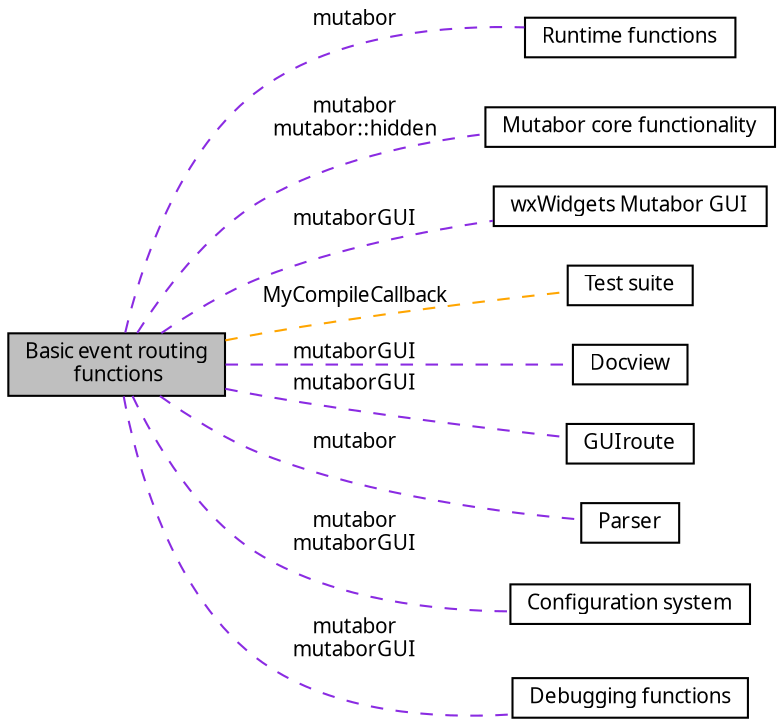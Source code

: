 digraph "Basic event routing functions"
{
  edge [fontname="Sans",fontsize="10",labelfontname="Sans",labelfontsize="10"];
  node [fontname="Sans",fontsize="10",shape=record];
  rankdir=LR;
  Node4 [label="Runtime functions",height=0.2,width=0.4,color="black", fillcolor="white", style="filled",URL="$dc/d7e/group__runtime.html",tooltip=" "];
  Node2 [label="Mutabor core functionality",height=0.2,width=0.4,color="black", fillcolor="white", style="filled",URL="$d9/d7c/group__kernel.html",tooltip="This group contains the functions that deal with the core idea of Mutabor: Parse Mutabor source files..."];
  Node7 [label="wxWidgets Mutabor GUI",height=0.2,width=0.4,color="black", fillcolor="white", style="filled",URL="$df/dd1/group__GUI.html",tooltip="While the original frontend of Mutabor was designed using Borland OWL the current one uses the platfo..."];
  Node1 [label="Test suite",height=0.2,width=0.4,color="black", fillcolor="white", style="filled",URL="$d2/d7d/group__tests.html",tooltip="This group contains the test suite. "];
  Node8 [label="Docview",height=0.2,width=0.4,color="black", fillcolor="white", style="filled",URL="$da/d79/group__docview.html",tooltip=" "];
  Node0 [label="Basic event routing\l functions",height=0.2,width=0.4,color="black", fillcolor="grey75", style="filled", fontcolor="black"];
  Node9 [label="GUIroute",height=0.2,width=0.4,color="black", fillcolor="white", style="filled",URL="$dc/df2/group__GUIroute.html",tooltip=" "];
  Node5 [label="Parser",height=0.2,width=0.4,color="black", fillcolor="white", style="filled",URL="$dd/d21/group__Parser.html",tooltip=" "];
  Node6 [label="Configuration system",height=0.2,width=0.4,color="black", fillcolor="white", style="filled",URL="$d1/d44/group__config.html",tooltip="Save and restore configuration of boxes and routes. "];
  Node3 [label="Debugging functions",height=0.2,width=0.4,color="black", fillcolor="white", style="filled",URL="$de/db7/group__debug.html",tooltip="This group contains the functions that are used to help debugging of Mutabor. "];
  Node0->Node1 [shape=plaintext, label="MyCompileCallback", color="orange", dir="none", style="dashed"];
  Node0->Node2 [shape=plaintext, label="mutabor\nmutabor::hidden", color="blueviolet", dir="none", style="dashed"];
  Node0->Node3 [shape=plaintext, label="mutabor\nmutaborGUI", color="blueviolet", dir="none", style="dashed"];
  Node0->Node4 [shape=plaintext, label="mutabor", color="blueviolet", dir="none", style="dashed"];
  Node0->Node5 [shape=plaintext, label="mutabor", color="blueviolet", dir="none", style="dashed"];
  Node0->Node6 [shape=plaintext, label="mutabor\nmutaborGUI", color="blueviolet", dir="none", style="dashed"];
  Node0->Node7 [shape=plaintext, label="mutaborGUI", color="blueviolet", dir="none", style="dashed"];
  Node0->Node8 [shape=plaintext, label="mutaborGUI", color="blueviolet", dir="none", style="dashed"];
  Node0->Node9 [shape=plaintext, label="mutaborGUI", color="blueviolet", dir="none", style="dashed"];
}
